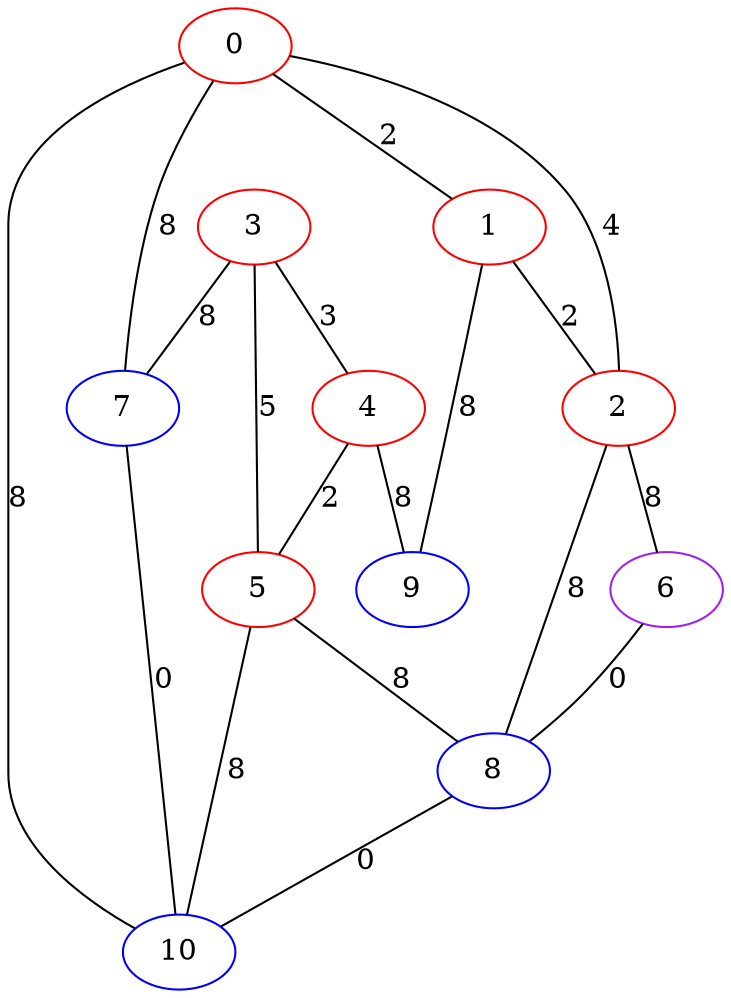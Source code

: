 graph "" {
0 [color=red, weight=1];
1 [color=red, weight=1];
2 [color=red, weight=1];
3 [color=red, weight=1];
4 [color=red, weight=1];
5 [color=red, weight=1];
6 [color=purple, weight=4];
7 [color=blue, weight=3];
8 [color=blue, weight=3];
9 [color=blue, weight=3];
10 [color=blue, weight=3];
0 -- 1  [key=0, label=2];
0 -- 2  [key=0, label=4];
0 -- 10  [key=0, label=8];
0 -- 7  [key=0, label=8];
1 -- 9  [key=0, label=8];
1 -- 2  [key=0, label=2];
2 -- 6  [key=0, label=8];
2 -- 8  [key=0, label=8];
3 -- 4  [key=0, label=3];
3 -- 5  [key=0, label=5];
3 -- 7  [key=0, label=8];
4 -- 9  [key=0, label=8];
4 -- 5  [key=0, label=2];
5 -- 8  [key=0, label=8];
5 -- 10  [key=0, label=8];
6 -- 8  [key=0, label=0];
7 -- 10  [key=0, label=0];
8 -- 10  [key=0, label=0];
}
